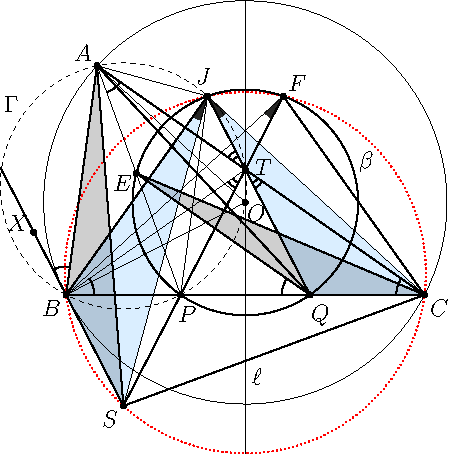 import geometry;

//size(7.5cm);
size(8cm);


//point A = (2.7,16.3);
point A = (1.7,16.3);
point B = (-.5,0); 
point C = (25,0);


line k = bisector(segment(A,C));

point P = intersectionpoint(k,line(B,C));

circle w = circle(A,B,C);

line l = bisector(segment(B,C));

point Q = reflect(l)*P;

point S_ = intersectionpoint(bisector(segment(B,P)), tangent(w,B));

point E_ = intersectionpoint(parallel(Q, line(A,C)), line(A,P));

point O_ = w.C;

point T = intersectionpoint(line(S_,P), line(A,C));

circle g = circle(A,B,P);

point J = intersectionpoints(line(Q,T),g)[1];

point F = reflect(l)*J;

circle p = circle(S_,C,B);

point N_ = intersectionpoint(line(E_,C),line(A,S_));

point X_ = midpoint(segment(intersectionpoints(line(B,S_), g)[1], B));

circle x = circle(J,P,Q);
circle y = circle(Q,C,J);

//draw
fill(B--A--S_--cycle, rgb("d0d0d0"));
fill(E_--C--Q--cycle, rgb("d0d0d0"));
fill(J--Q--C--cycle, opacity(.2)+rgb(66,161,245));
fill(J--B--S_--cycle, opacity(.2)+rgb(66,161,245));

markangle(A,B,X_, n=1, radius=5mm);
markangle(A,C,B, n=1, radius=5mm);
markangle(E_,Q,P, n=1, radius=5mm);
markangle(C,B,T, n=1, radius=5mm);
markangle(P,A,C, n=1, radius=5mm);


markangle(Q,J,C, n=1, radius=4.3mm, rgb("262625"), Fill(rgb("262625")));
markangle(B,F,P, n=1, radius=4.3mm, rgb("262625"), Fill(rgb("262625")));
markangle(B,J,S_, n=1, radius=4.3mm, rgb("262625"), Fill(rgb("262625")));

markangle(Q,T,C, n=2, radius=2.7mm);
markangle(J,T,A, n=2, radius=2.7mm);
markangle(B,T,P, n=2, radius=2.7mm);

draw(w,linewidth(0.3));
draw(Label("$\Gamma$", Relative(.4)), g,dashed+linewidth(0.3));
//draw(Label("$\xi$", Relative(-0.08), SE, black), p,red+Dotted()+linewidth(0.7));
draw(p,red+Dotted()+linewidth(0.7));

draw(A--B--C--A);
draw(A--Q--E_--C);
draw(A--S_--F^^B--S_);
draw(C--F^^B--J);
//draw(E_--N_);
draw(line(S_,false,B));

draw(S_--J--C, linewidth(.2));
draw(A--J--P, linewidth(.2));

draw(A--P^^B--T^^B--O_--A^^B--F, linewidth(.2));
draw(Label("$\ell$", Relative(.17)), l, linewidth(0.4));

draw(J--Q);

draw(Label("$\beta$", Relative(.05)), x);
//clipdraw(y, linewidth(.3));
draw(S_--C);

dot("$A$", A, NW);
dot("$B$", B, SW);
dot("$C$", C, SE);

dot("$P$", P, S*1.5+0.5*E);
dot("$T$", T, E*1.3+N*.2);
dot("$J$", J, N*1.7+W*.3);
dot("$F$", F, NE);

dot("$Q$", Q, S*1.3+0.7*E);
dot("$S$", S_, SW);
dot("$E$", E_, S*.5+W*.7);
dot("$O$", O_, S*.3+E*.3);
//dot("$N$", N_, N+W*.7);
dot("$X$", X_, N*.5+W*.7);


